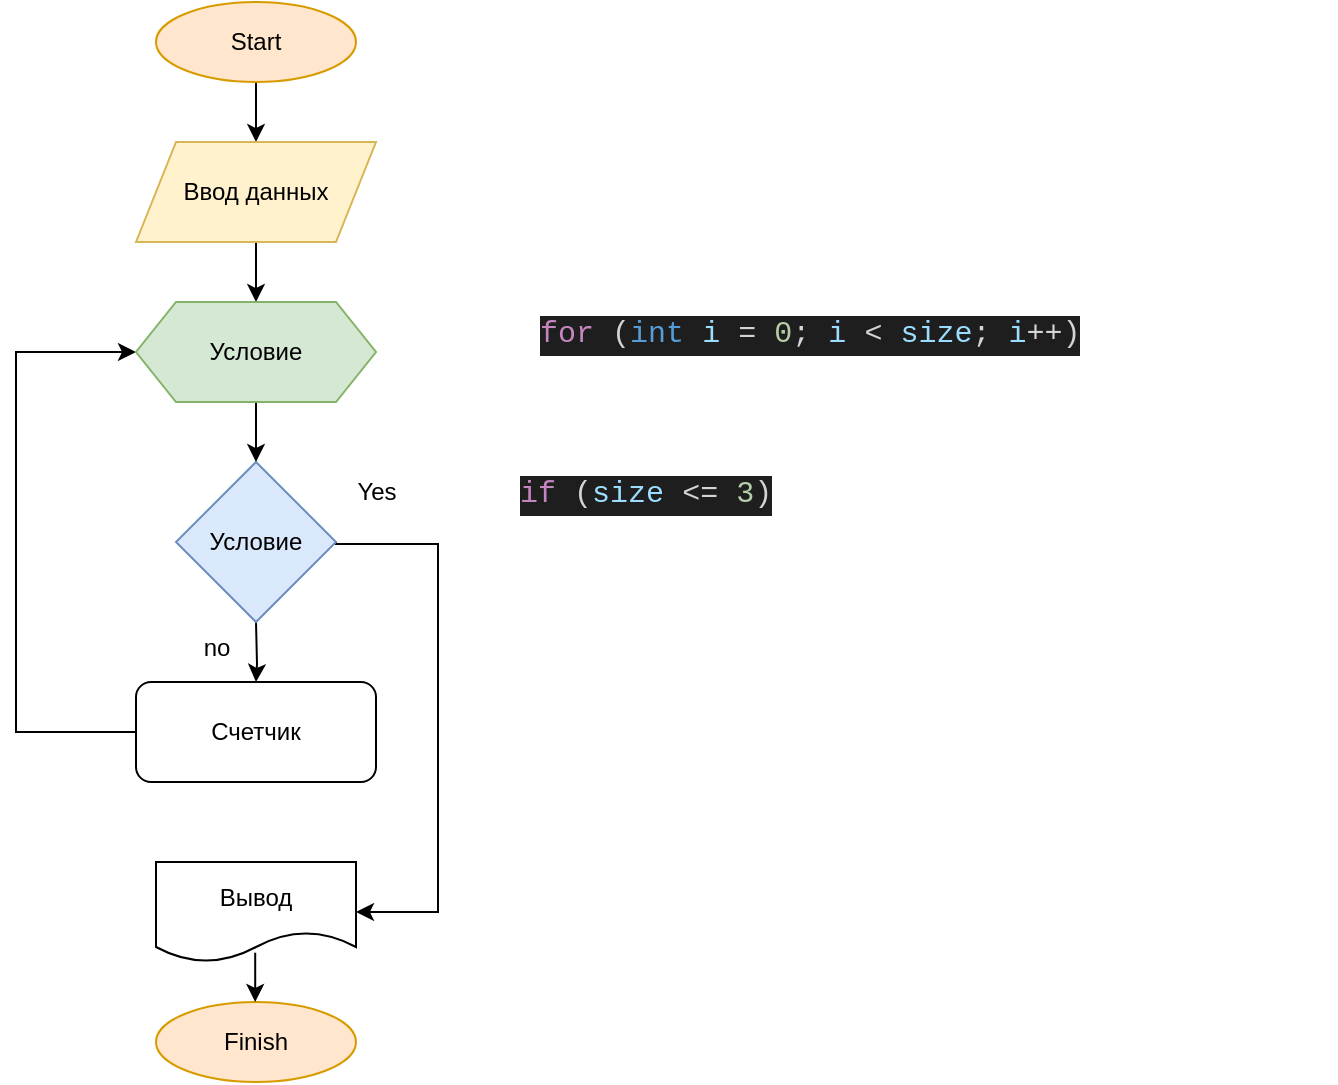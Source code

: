 <mxfile version="24.4.0" type="device">
  <diagram name="Страница — 1" id="qDLmfkoNYRGy86w4_ZKh">
    <mxGraphModel dx="748" dy="580" grid="1" gridSize="10" guides="1" tooltips="1" connect="1" arrows="1" fold="1" page="1" pageScale="1" pageWidth="827" pageHeight="1169" math="0" shadow="0">
      <root>
        <mxCell id="0" />
        <mxCell id="1" parent="0" />
        <mxCell id="wfv2ySqL_5BSicRP3CRN-5" value="" style="edgeStyle=orthogonalEdgeStyle;rounded=0;orthogonalLoop=1;jettySize=auto;html=1;" parent="1" source="wfv2ySqL_5BSicRP3CRN-1" target="wfv2ySqL_5BSicRP3CRN-4" edge="1">
          <mxGeometry relative="1" as="geometry" />
        </mxCell>
        <mxCell id="wfv2ySqL_5BSicRP3CRN-1" value="Start" style="ellipse;whiteSpace=wrap;html=1;fillColor=#ffe6cc;strokeColor=#d79b00;" parent="1" vertex="1">
          <mxGeometry x="140" y="20" width="100" height="40" as="geometry" />
        </mxCell>
        <mxCell id="wfv2ySqL_5BSicRP3CRN-3" value="Finish" style="ellipse;whiteSpace=wrap;html=1;fillColor=#ffe6cc;strokeColor=#d79b00;" parent="1" vertex="1">
          <mxGeometry x="140" y="520" width="100" height="40" as="geometry" />
        </mxCell>
        <mxCell id="wfv2ySqL_5BSicRP3CRN-18" value="" style="edgeStyle=orthogonalEdgeStyle;rounded=0;orthogonalLoop=1;jettySize=auto;html=1;" parent="1" source="wfv2ySqL_5BSicRP3CRN-4" target="wfv2ySqL_5BSicRP3CRN-17" edge="1">
          <mxGeometry relative="1" as="geometry" />
        </mxCell>
        <mxCell id="wfv2ySqL_5BSicRP3CRN-4" value="Ввод данных" style="shape=parallelogram;perimeter=parallelogramPerimeter;whiteSpace=wrap;html=1;fixedSize=1;fillColor=#fff2cc;strokeColor=#d6b656;" parent="1" vertex="1">
          <mxGeometry x="130" y="90" width="120" height="50" as="geometry" />
        </mxCell>
        <mxCell id="wfv2ySqL_5BSicRP3CRN-9" value="" style="edgeStyle=orthogonalEdgeStyle;rounded=0;orthogonalLoop=1;jettySize=auto;html=1;" parent="1" target="wfv2ySqL_5BSicRP3CRN-8" edge="1">
          <mxGeometry relative="1" as="geometry">
            <mxPoint x="190" y="330" as="sourcePoint" />
          </mxGeometry>
        </mxCell>
        <mxCell id="3J4uzUkoUH642ZM-bGWm-1" style="edgeStyle=orthogonalEdgeStyle;rounded=0;orthogonalLoop=1;jettySize=auto;html=1;entryX=1;entryY=0.5;entryDx=0;entryDy=0;" edge="1" parent="1" target="wfv2ySqL_5BSicRP3CRN-11">
          <mxGeometry relative="1" as="geometry">
            <mxPoint x="230" y="290" as="sourcePoint" />
            <mxPoint x="280" y="435" as="targetPoint" />
            <Array as="points">
              <mxPoint x="230" y="291" />
              <mxPoint x="281" y="291" />
              <mxPoint x="281" y="475" />
            </Array>
          </mxGeometry>
        </mxCell>
        <mxCell id="wfv2ySqL_5BSicRP3CRN-6" value="Условие" style="rhombus;whiteSpace=wrap;html=1;fillColor=#dae8fc;strokeColor=#6c8ebf;" parent="1" vertex="1">
          <mxGeometry x="150" y="250" width="80" height="80" as="geometry" />
        </mxCell>
        <mxCell id="wfv2ySqL_5BSicRP3CRN-28" style="edgeStyle=orthogonalEdgeStyle;rounded=0;orthogonalLoop=1;jettySize=auto;html=1;entryX=0;entryY=0.5;entryDx=0;entryDy=0;exitX=0;exitY=0.5;exitDx=0;exitDy=0;" parent="1" source="wfv2ySqL_5BSicRP3CRN-8" target="wfv2ySqL_5BSicRP3CRN-17" edge="1">
          <mxGeometry relative="1" as="geometry">
            <mxPoint x="90" y="385" as="sourcePoint" />
            <mxPoint x="90" y="195" as="targetPoint" />
            <Array as="points">
              <mxPoint x="70" y="385" />
              <mxPoint x="70" y="195" />
            </Array>
          </mxGeometry>
        </mxCell>
        <mxCell id="wfv2ySqL_5BSicRP3CRN-8" value="Счетчик" style="rounded=1;whiteSpace=wrap;html=1;" parent="1" vertex="1">
          <mxGeometry x="130" y="360" width="120" height="50" as="geometry" />
        </mxCell>
        <mxCell id="wfv2ySqL_5BSicRP3CRN-15" value="" style="edgeStyle=orthogonalEdgeStyle;rounded=0;orthogonalLoop=1;jettySize=auto;html=1;exitX=0.496;exitY=0.907;exitDx=0;exitDy=0;exitPerimeter=0;" parent="1" source="wfv2ySqL_5BSicRP3CRN-11" target="wfv2ySqL_5BSicRP3CRN-3" edge="1">
          <mxGeometry relative="1" as="geometry" />
        </mxCell>
        <mxCell id="wfv2ySqL_5BSicRP3CRN-11" value="Вывод" style="shape=document;whiteSpace=wrap;html=1;boundedLbl=1;" parent="1" vertex="1">
          <mxGeometry x="140" y="450" width="100" height="50" as="geometry" />
        </mxCell>
        <mxCell id="wfv2ySqL_5BSicRP3CRN-14" value="Yes" style="text;html=1;align=center;verticalAlign=middle;resizable=0;points=[];autosize=1;strokeColor=none;fillColor=none;" parent="1" vertex="1">
          <mxGeometry x="230" y="250" width="40" height="30" as="geometry" />
        </mxCell>
        <mxCell id="wfv2ySqL_5BSicRP3CRN-22" value="" style="edgeStyle=orthogonalEdgeStyle;rounded=0;orthogonalLoop=1;jettySize=auto;html=1;entryX=0.5;entryY=0;entryDx=0;entryDy=0;" parent="1" source="wfv2ySqL_5BSicRP3CRN-17" target="wfv2ySqL_5BSicRP3CRN-6" edge="1">
          <mxGeometry relative="1" as="geometry">
            <mxPoint x="190" y="240" as="targetPoint" />
            <Array as="points" />
          </mxGeometry>
        </mxCell>
        <mxCell id="wfv2ySqL_5BSicRP3CRN-17" value="Условие" style="shape=hexagon;perimeter=hexagonPerimeter2;whiteSpace=wrap;html=1;fixedSize=1;fillColor=#d5e8d4;strokeColor=#82b366;" parent="1" vertex="1">
          <mxGeometry x="130" y="170" width="120" height="50" as="geometry" />
        </mxCell>
        <mxCell id="wfv2ySqL_5BSicRP3CRN-25" value="&lt;div style=&quot;background-color: rgb(30, 30, 30); font-family: Consolas, &amp;quot;Courier New&amp;quot;, monospace; font-weight: normal; font-size: 15px; line-height: 20px; white-space: pre;&quot;&gt;&lt;div style=&quot;&quot;&gt;&lt;span style=&quot;color: rgb(197, 134, 192);&quot;&gt;for&lt;/span&gt;&lt;span style=&quot;color: rgb(212, 212, 212);&quot;&gt; (&lt;/span&gt;&lt;span style=&quot;color: rgb(86, 156, 214);&quot;&gt;int&lt;/span&gt;&lt;span style=&quot;color: rgb(212, 212, 212);&quot;&gt; &lt;/span&gt;&lt;span style=&quot;color: rgb(156, 220, 254);&quot;&gt;i&lt;/span&gt;&lt;span style=&quot;color: rgb(212, 212, 212);&quot;&gt; &lt;/span&gt;&lt;span style=&quot;color: rgb(212, 212, 212);&quot;&gt;=&lt;/span&gt;&lt;span style=&quot;color: rgb(212, 212, 212);&quot;&gt; &lt;/span&gt;&lt;span style=&quot;color: rgb(181, 206, 168);&quot;&gt;0&lt;/span&gt;&lt;span style=&quot;color: rgb(212, 212, 212);&quot;&gt;; &lt;/span&gt;&lt;span style=&quot;color: rgb(156, 220, 254);&quot;&gt;i&lt;/span&gt;&lt;span style=&quot;color: rgb(212, 212, 212);&quot;&gt; &lt;/span&gt;&lt;span style=&quot;color: rgb(212, 212, 212);&quot;&gt;&amp;lt;&lt;/span&gt;&lt;span style=&quot;color: rgb(212, 212, 212);&quot;&gt; &lt;/span&gt;&lt;font color=&quot;#9cdcfe&quot;&gt;size&lt;/font&gt;&lt;span style=&quot;color: rgb(212, 212, 212);&quot;&gt;; &lt;/span&gt;&lt;span style=&quot;color: rgb(156, 220, 254);&quot;&gt;i&lt;/span&gt;&lt;span style=&quot;color: rgb(212, 212, 212);&quot;&gt;++&lt;/span&gt;&lt;span style=&quot;color: rgb(212, 212, 212);&quot;&gt;)&lt;/span&gt;&lt;/div&gt;&lt;/div&gt;" style="text;whiteSpace=wrap;html=1;" parent="1" vertex="1">
          <mxGeometry x="330" y="170" width="400" height="40" as="geometry" />
        </mxCell>
        <mxCell id="wfv2ySqL_5BSicRP3CRN-26" value="&lt;div style=&quot;background-color: rgb(30, 30, 30); font-family: Consolas, &amp;quot;Courier New&amp;quot;, monospace; font-weight: normal; font-size: 15px; line-height: 20px; white-space: pre;&quot;&gt;&lt;div style=&quot;&quot;&gt;&lt;span style=&quot;color: rgb(197, 134, 192);&quot;&gt;if&lt;/span&gt;&lt;span style=&quot;color: rgb(212, 212, 212);&quot;&gt; (&lt;/span&gt;&lt;font color=&quot;#9cdcfe&quot;&gt;size&lt;/font&gt;&lt;span style=&quot;color: rgb(212, 212, 212);&quot;&gt; &lt;/span&gt;&lt;span style=&quot;color: rgb(212, 212, 212);&quot;&gt;&amp;lt;=&lt;/span&gt;&lt;span style=&quot;color: rgb(212, 212, 212);&quot;&gt; &lt;/span&gt;&lt;span style=&quot;color: rgb(181, 206, 168);&quot;&gt;3&lt;/span&gt;&lt;span style=&quot;color: rgb(212, 212, 212);&quot;&gt;)&lt;/span&gt;&lt;/div&gt;&lt;/div&gt;" style="text;whiteSpace=wrap;html=1;" parent="1" vertex="1">
          <mxGeometry x="320" y="250" width="290" height="40" as="geometry" />
        </mxCell>
        <mxCell id="3J4uzUkoUH642ZM-bGWm-2" value="no" style="text;html=1;align=center;verticalAlign=middle;resizable=0;points=[];autosize=1;strokeColor=none;fillColor=none;" vertex="1" parent="1">
          <mxGeometry x="150" y="328" width="40" height="30" as="geometry" />
        </mxCell>
      </root>
    </mxGraphModel>
  </diagram>
</mxfile>

